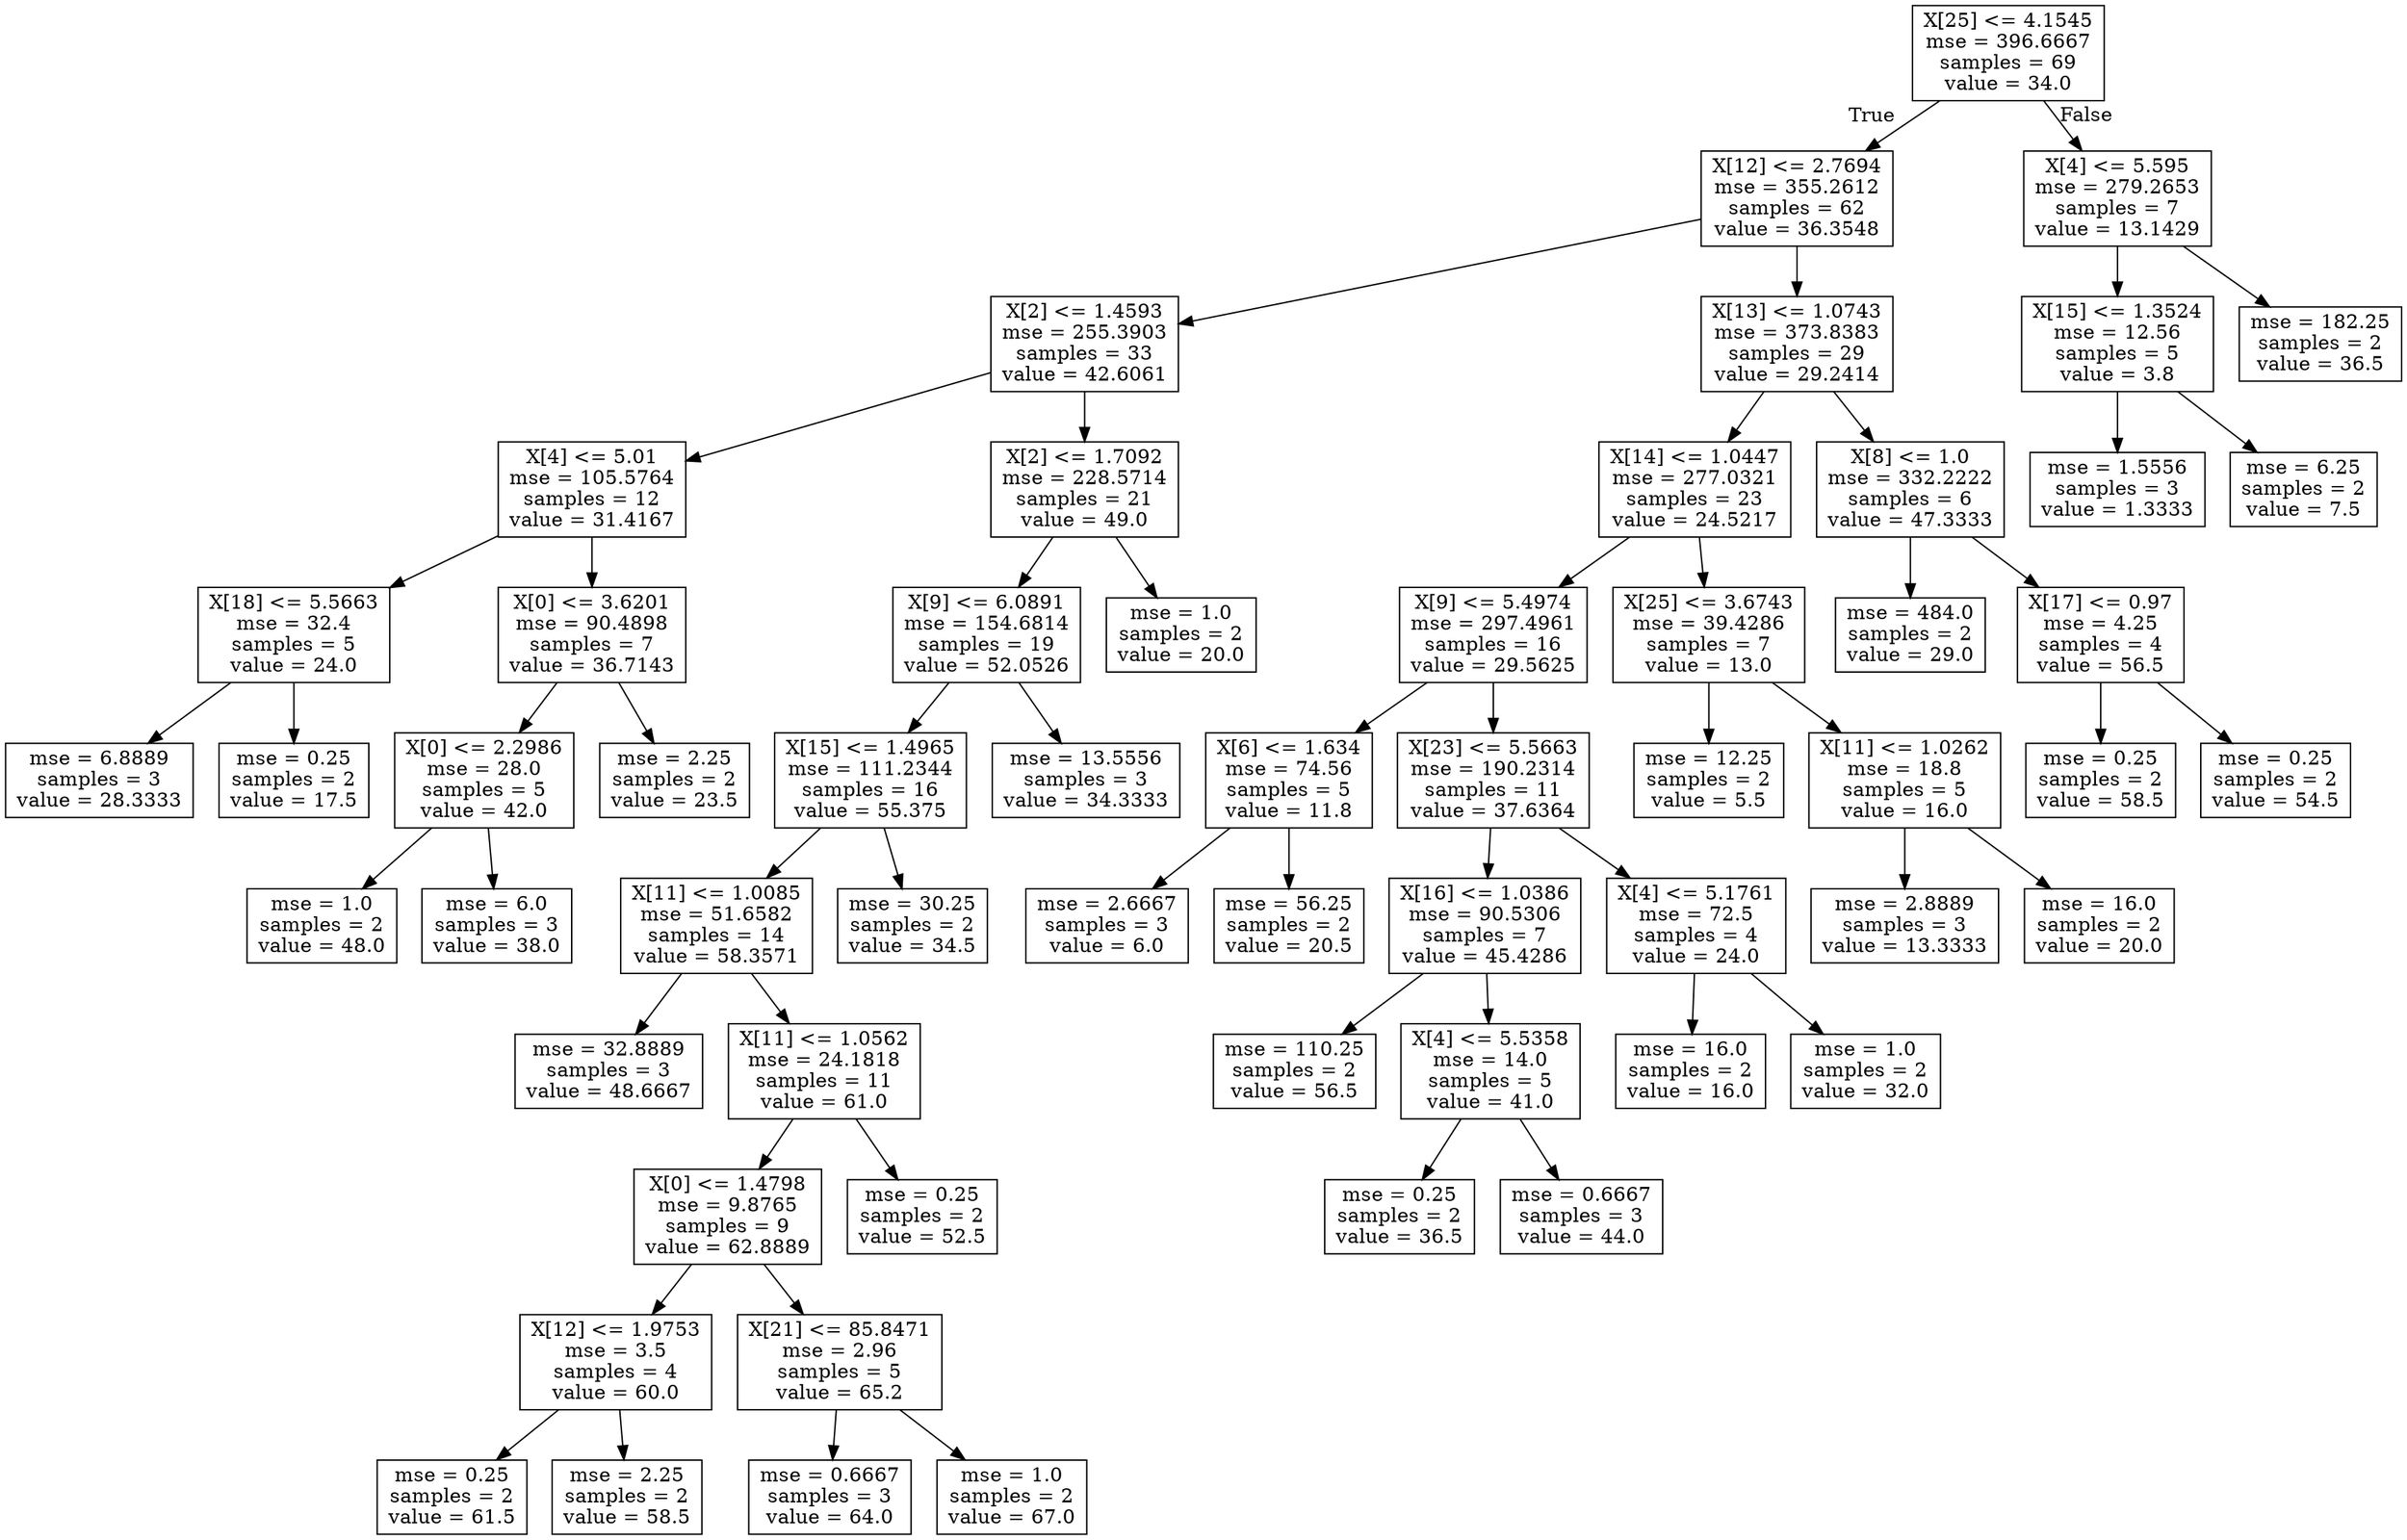 digraph Tree {
node [shape=box] ;
0 [label="X[25] <= 4.1545\nmse = 396.6667\nsamples = 69\nvalue = 34.0"] ;
1 [label="X[12] <= 2.7694\nmse = 355.2612\nsamples = 62\nvalue = 36.3548"] ;
0 -> 1 [labeldistance=2.5, labelangle=45, headlabel="True"] ;
2 [label="X[2] <= 1.4593\nmse = 255.3903\nsamples = 33\nvalue = 42.6061"] ;
1 -> 2 ;
3 [label="X[4] <= 5.01\nmse = 105.5764\nsamples = 12\nvalue = 31.4167"] ;
2 -> 3 ;
4 [label="X[18] <= 5.5663\nmse = 32.4\nsamples = 5\nvalue = 24.0"] ;
3 -> 4 ;
5 [label="mse = 6.8889\nsamples = 3\nvalue = 28.3333"] ;
4 -> 5 ;
6 [label="mse = 0.25\nsamples = 2\nvalue = 17.5"] ;
4 -> 6 ;
7 [label="X[0] <= 3.6201\nmse = 90.4898\nsamples = 7\nvalue = 36.7143"] ;
3 -> 7 ;
8 [label="X[0] <= 2.2986\nmse = 28.0\nsamples = 5\nvalue = 42.0"] ;
7 -> 8 ;
9 [label="mse = 1.0\nsamples = 2\nvalue = 48.0"] ;
8 -> 9 ;
10 [label="mse = 6.0\nsamples = 3\nvalue = 38.0"] ;
8 -> 10 ;
11 [label="mse = 2.25\nsamples = 2\nvalue = 23.5"] ;
7 -> 11 ;
12 [label="X[2] <= 1.7092\nmse = 228.5714\nsamples = 21\nvalue = 49.0"] ;
2 -> 12 ;
13 [label="X[9] <= 6.0891\nmse = 154.6814\nsamples = 19\nvalue = 52.0526"] ;
12 -> 13 ;
14 [label="X[15] <= 1.4965\nmse = 111.2344\nsamples = 16\nvalue = 55.375"] ;
13 -> 14 ;
15 [label="X[11] <= 1.0085\nmse = 51.6582\nsamples = 14\nvalue = 58.3571"] ;
14 -> 15 ;
16 [label="mse = 32.8889\nsamples = 3\nvalue = 48.6667"] ;
15 -> 16 ;
17 [label="X[11] <= 1.0562\nmse = 24.1818\nsamples = 11\nvalue = 61.0"] ;
15 -> 17 ;
18 [label="X[0] <= 1.4798\nmse = 9.8765\nsamples = 9\nvalue = 62.8889"] ;
17 -> 18 ;
19 [label="X[12] <= 1.9753\nmse = 3.5\nsamples = 4\nvalue = 60.0"] ;
18 -> 19 ;
20 [label="mse = 0.25\nsamples = 2\nvalue = 61.5"] ;
19 -> 20 ;
21 [label="mse = 2.25\nsamples = 2\nvalue = 58.5"] ;
19 -> 21 ;
22 [label="X[21] <= 85.8471\nmse = 2.96\nsamples = 5\nvalue = 65.2"] ;
18 -> 22 ;
23 [label="mse = 0.6667\nsamples = 3\nvalue = 64.0"] ;
22 -> 23 ;
24 [label="mse = 1.0\nsamples = 2\nvalue = 67.0"] ;
22 -> 24 ;
25 [label="mse = 0.25\nsamples = 2\nvalue = 52.5"] ;
17 -> 25 ;
26 [label="mse = 30.25\nsamples = 2\nvalue = 34.5"] ;
14 -> 26 ;
27 [label="mse = 13.5556\nsamples = 3\nvalue = 34.3333"] ;
13 -> 27 ;
28 [label="mse = 1.0\nsamples = 2\nvalue = 20.0"] ;
12 -> 28 ;
29 [label="X[13] <= 1.0743\nmse = 373.8383\nsamples = 29\nvalue = 29.2414"] ;
1 -> 29 ;
30 [label="X[14] <= 1.0447\nmse = 277.0321\nsamples = 23\nvalue = 24.5217"] ;
29 -> 30 ;
31 [label="X[9] <= 5.4974\nmse = 297.4961\nsamples = 16\nvalue = 29.5625"] ;
30 -> 31 ;
32 [label="X[6] <= 1.634\nmse = 74.56\nsamples = 5\nvalue = 11.8"] ;
31 -> 32 ;
33 [label="mse = 2.6667\nsamples = 3\nvalue = 6.0"] ;
32 -> 33 ;
34 [label="mse = 56.25\nsamples = 2\nvalue = 20.5"] ;
32 -> 34 ;
35 [label="X[23] <= 5.5663\nmse = 190.2314\nsamples = 11\nvalue = 37.6364"] ;
31 -> 35 ;
36 [label="X[16] <= 1.0386\nmse = 90.5306\nsamples = 7\nvalue = 45.4286"] ;
35 -> 36 ;
37 [label="mse = 110.25\nsamples = 2\nvalue = 56.5"] ;
36 -> 37 ;
38 [label="X[4] <= 5.5358\nmse = 14.0\nsamples = 5\nvalue = 41.0"] ;
36 -> 38 ;
39 [label="mse = 0.25\nsamples = 2\nvalue = 36.5"] ;
38 -> 39 ;
40 [label="mse = 0.6667\nsamples = 3\nvalue = 44.0"] ;
38 -> 40 ;
41 [label="X[4] <= 5.1761\nmse = 72.5\nsamples = 4\nvalue = 24.0"] ;
35 -> 41 ;
42 [label="mse = 16.0\nsamples = 2\nvalue = 16.0"] ;
41 -> 42 ;
43 [label="mse = 1.0\nsamples = 2\nvalue = 32.0"] ;
41 -> 43 ;
44 [label="X[25] <= 3.6743\nmse = 39.4286\nsamples = 7\nvalue = 13.0"] ;
30 -> 44 ;
45 [label="mse = 12.25\nsamples = 2\nvalue = 5.5"] ;
44 -> 45 ;
46 [label="X[11] <= 1.0262\nmse = 18.8\nsamples = 5\nvalue = 16.0"] ;
44 -> 46 ;
47 [label="mse = 2.8889\nsamples = 3\nvalue = 13.3333"] ;
46 -> 47 ;
48 [label="mse = 16.0\nsamples = 2\nvalue = 20.0"] ;
46 -> 48 ;
49 [label="X[8] <= 1.0\nmse = 332.2222\nsamples = 6\nvalue = 47.3333"] ;
29 -> 49 ;
50 [label="mse = 484.0\nsamples = 2\nvalue = 29.0"] ;
49 -> 50 ;
51 [label="X[17] <= 0.97\nmse = 4.25\nsamples = 4\nvalue = 56.5"] ;
49 -> 51 ;
52 [label="mse = 0.25\nsamples = 2\nvalue = 58.5"] ;
51 -> 52 ;
53 [label="mse = 0.25\nsamples = 2\nvalue = 54.5"] ;
51 -> 53 ;
54 [label="X[4] <= 5.595\nmse = 279.2653\nsamples = 7\nvalue = 13.1429"] ;
0 -> 54 [labeldistance=2.5, labelangle=-45, headlabel="False"] ;
55 [label="X[15] <= 1.3524\nmse = 12.56\nsamples = 5\nvalue = 3.8"] ;
54 -> 55 ;
56 [label="mse = 1.5556\nsamples = 3\nvalue = 1.3333"] ;
55 -> 56 ;
57 [label="mse = 6.25\nsamples = 2\nvalue = 7.5"] ;
55 -> 57 ;
58 [label="mse = 182.25\nsamples = 2\nvalue = 36.5"] ;
54 -> 58 ;
}